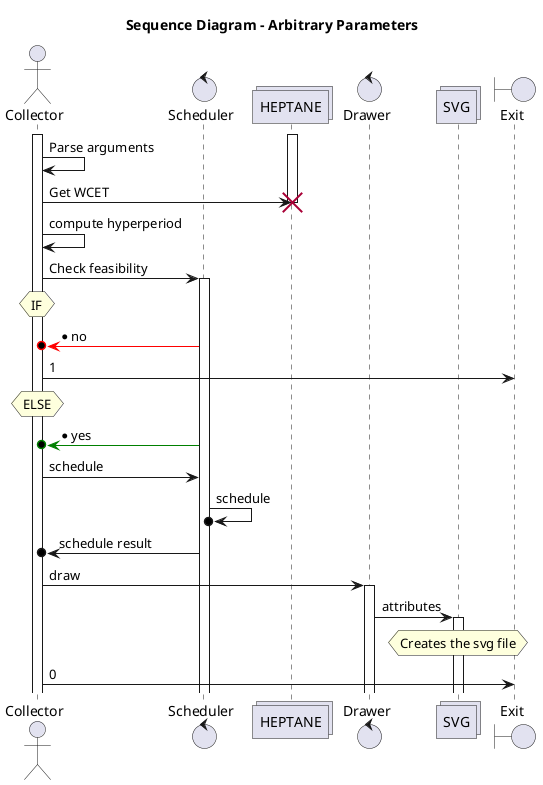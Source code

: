 @startuml
'https://plantuml.com/sequence-diagram
title Sequence Diagram - Arbitrary Parameters
hide unlinked

actor Collector
control Scheduler
collections HEPTANE
control Drawer
collections SVG
boundary Exit

activate Collector
activate HEPTANE

Collector -> Collector : Parse arguments
Collector -> HEPTANE : Get WCET
destroy HEPTANE
Collector -> Collector : compute hyperperiod


Collector -> Scheduler : Check feasibility
activate Scheduler
hnote over Collector : IF
Scheduler -[#red]>o Collector :  * no
Collector -> Exit : 1
hnote over Collector : ELSE
Scheduler -[#green]>o Collector :  * yes
Collector -> Scheduler : schedule
Scheduler ->o Scheduler : schedule
Scheduler ->o Collector : schedule result

Collector -> Drawer : draw
activate Drawer
Drawer -> SVG : attributes
activate SVG
hnote over SVG :Creates the svg file
Collector -> Exit : 0
@enduml